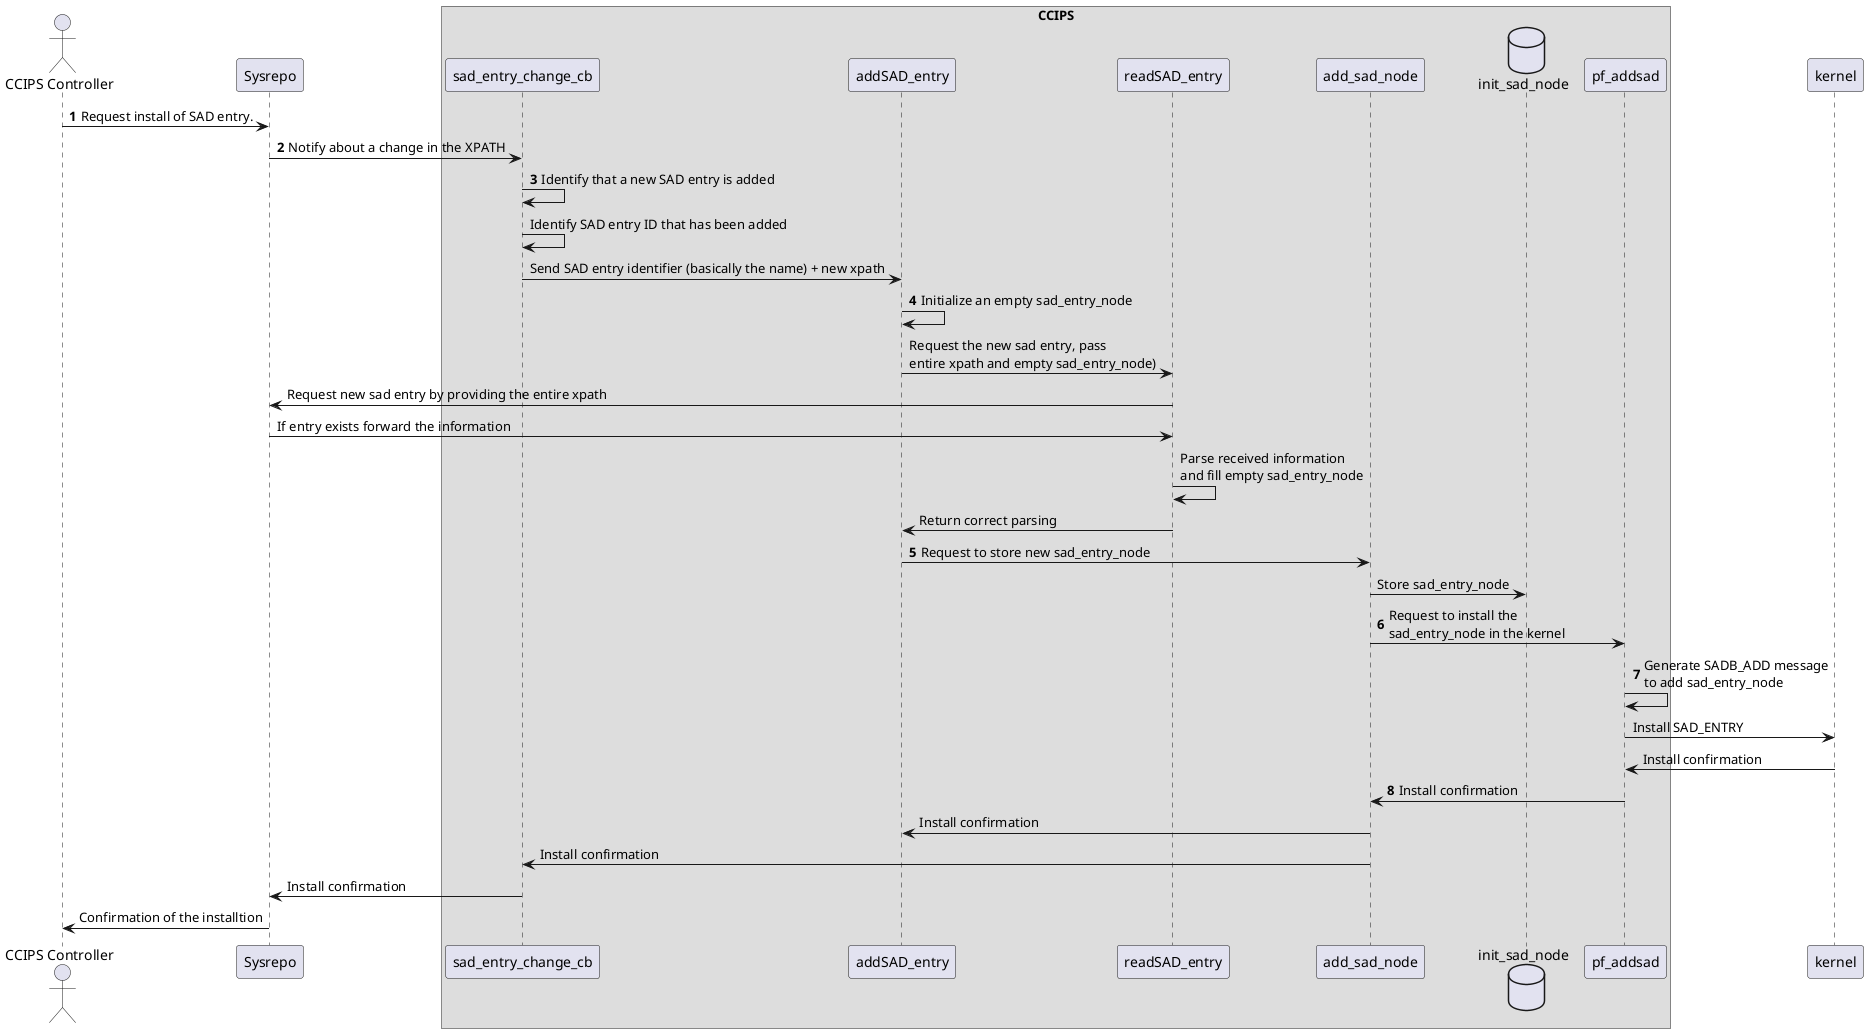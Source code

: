 @startuml
Actor C as "CCIPS Controller"
participant S as "Sysrepo"
box CCIPS
participant sac as "sad_entry_change_cb"
participant sacl as "addSAD_entry"
participant rsa as "readSAD_entry"
participant sal as "add_sad_node"
database l as "init_sad_node"
participant pfa as "pf_addsad"
end box
participant K as "kernel"
autonumber
C -> S: Request install of SAD entry.
S -> sac: Notify about a change in the XPATH
sac -> sac: Identify that a new SAD entry is added
autonumber stop
sac -> sac: Identify SAD entry ID that has been added
sac -> sacl: Send SAD entry identifier (basically the name) + new xpath
autonumber resume
sacl -> sacl: Initialize an empty sad_entry_node 
autonumber stop
sacl -> rsa: Request the new sad entry, pass\nentire xpath and empty sad_entry_node)
rsa -> S: Request new sad entry by providing the entire xpath
S -> rsa: If entry exists forward the information
rsa -> rsa: Parse received information\nand fill empty sad_entry_node
rsa -> sacl: Return correct parsing
autonumber resume
sacl -> sal: Request to store new sad_entry_node
autonumber stop
sal -> l: Store sad_entry_node
autonumber resume
sal -> pfa: Request to install the\nsad_entry_node in the kernel
pfa -> pfa: Generate SADB_ADD message\nto add sad_entry_node
autonumber stop
pfa -> K: Install SAD_ENTRY
K -> pfa: Install confirmation
autonumber resume
pfa -> sal: Install confirmation
autonumber stop
sal -> sacl: Install confirmation
sal -> sac: Install confirmation
sac -> S: Install confirmation
S -> C: Confirmation of the installtion
@enduml